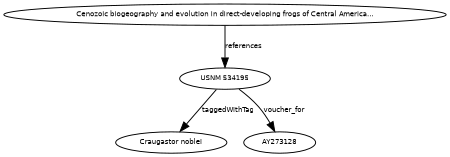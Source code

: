 digraph G {
size="3,3";
node [fontsize=7, fontname="Helvetica"];
edge [fontsize=7, fontname="Helvetica"];
node0 [label="USNM 534195", width=0.27433100247,height=0.27433100247];
node1 [label="Cenozoic biogeography and evolution in direct-developing frogs of Central America...", width=0.27433100247,height=0.27433100247];
node2 [label="Craugastor noblei", width=0.27433100247,height=0.27433100247];
node3 [label="AY273128", width=0.27433100247,height=0.27433100247];
node1 -> node0 [label="references"];
node0 -> node2 [label="taggedWithTag"];
node0 -> node3 [label="voucher_for"];
}

